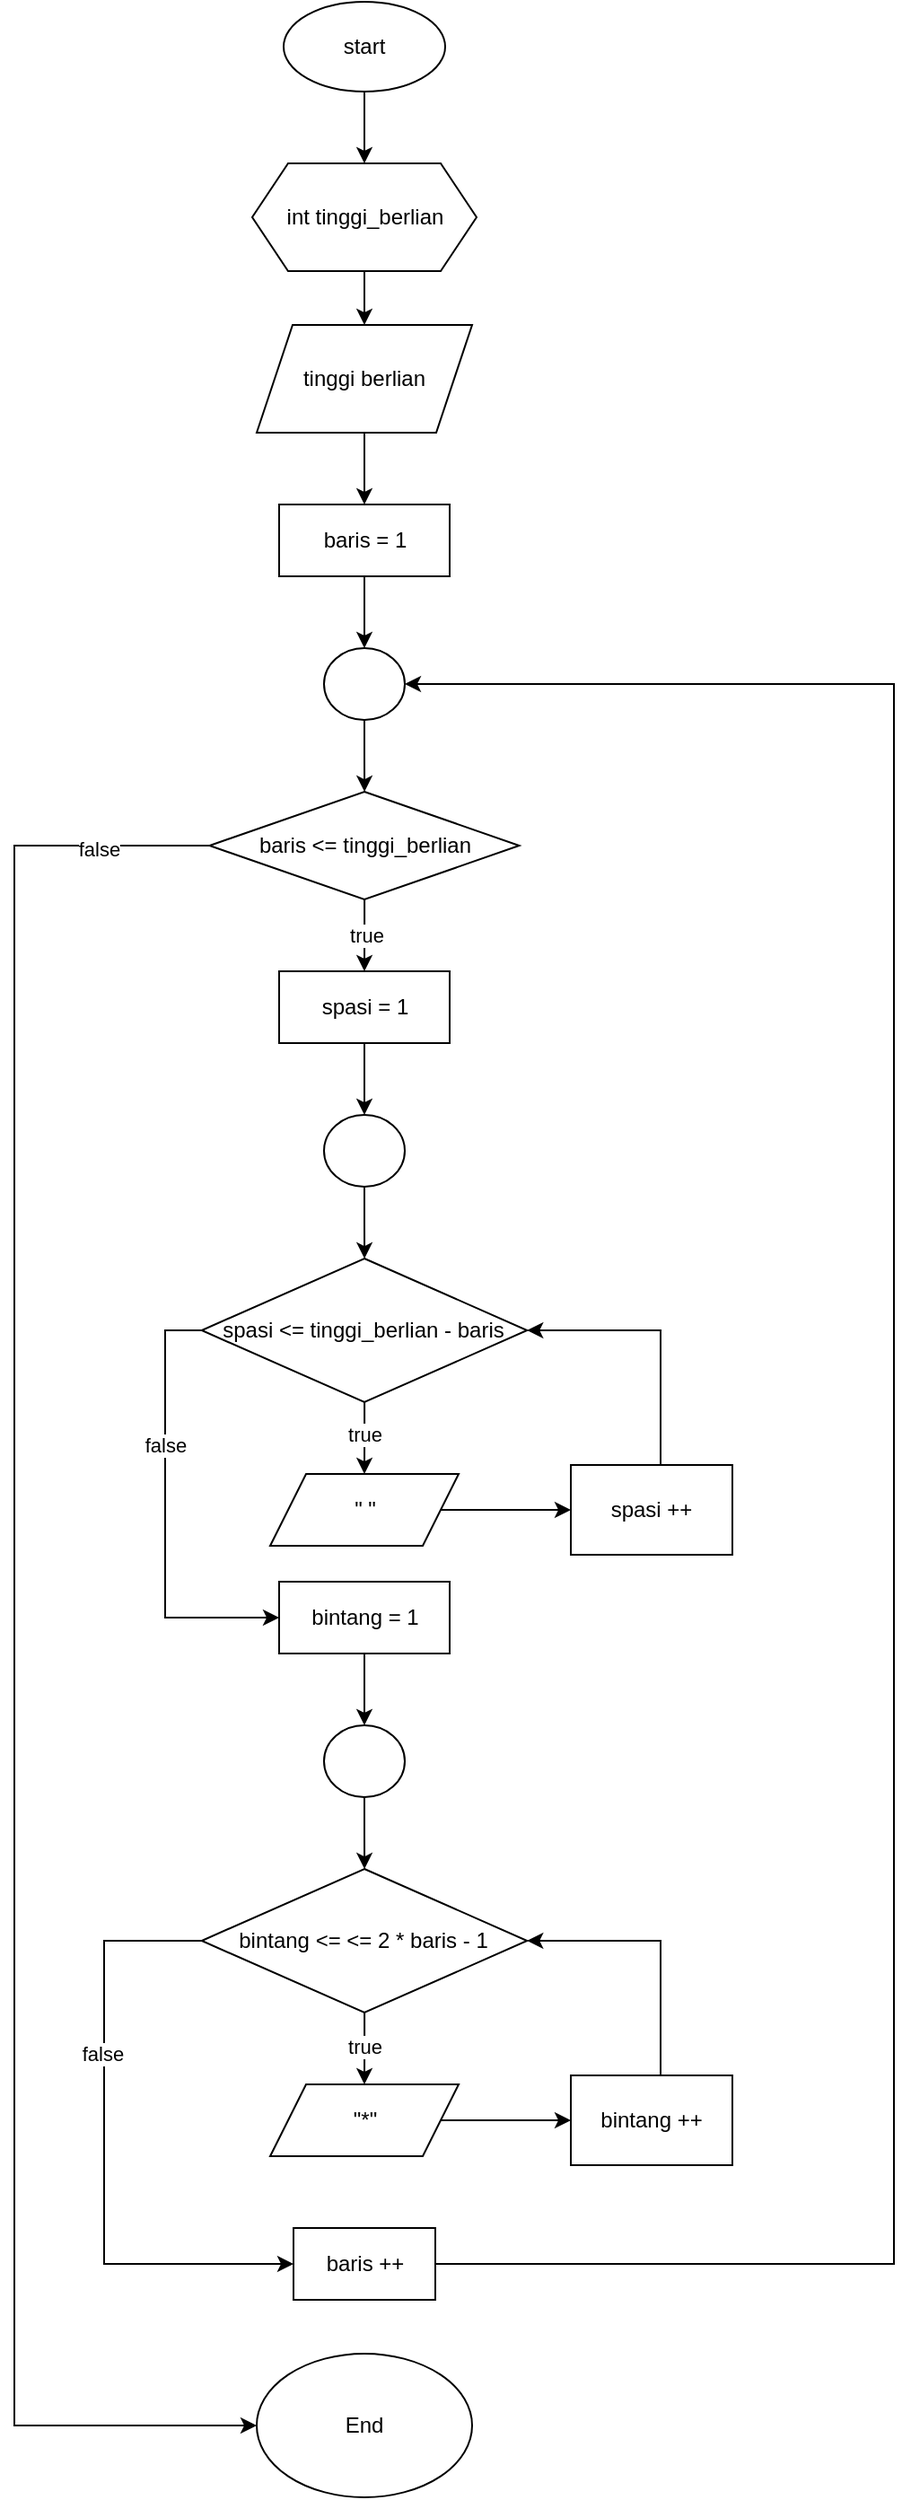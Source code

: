 <mxfile version="21.7.5" type="device">
  <diagram id="C5RBs43oDa-KdzZeNtuy" name="Page-1">
    <mxGraphModel dx="2304" dy="730" grid="1" gridSize="10" guides="1" tooltips="1" connect="1" arrows="1" fold="1" page="1" pageScale="1" pageWidth="827" pageHeight="1169" math="0" shadow="0">
      <root>
        <mxCell id="WIyWlLk6GJQsqaUBKTNV-0" />
        <mxCell id="WIyWlLk6GJQsqaUBKTNV-1" parent="WIyWlLk6GJQsqaUBKTNV-0" />
        <mxCell id="r2_5SxalmyWafiQPoSgy-3" value="" style="edgeStyle=orthogonalEdgeStyle;rounded=0;orthogonalLoop=1;jettySize=auto;html=1;" edge="1" parent="WIyWlLk6GJQsqaUBKTNV-1" source="r2_5SxalmyWafiQPoSgy-0" target="r2_5SxalmyWafiQPoSgy-2">
          <mxGeometry relative="1" as="geometry" />
        </mxCell>
        <mxCell id="r2_5SxalmyWafiQPoSgy-0" value="start" style="ellipse;whiteSpace=wrap;html=1;" vertex="1" parent="WIyWlLk6GJQsqaUBKTNV-1">
          <mxGeometry x="140" y="30" width="90" height="50" as="geometry" />
        </mxCell>
        <mxCell id="r2_5SxalmyWafiQPoSgy-13" value="" style="edgeStyle=orthogonalEdgeStyle;rounded=0;orthogonalLoop=1;jettySize=auto;html=1;" edge="1" parent="WIyWlLk6GJQsqaUBKTNV-1" source="r2_5SxalmyWafiQPoSgy-2" target="r2_5SxalmyWafiQPoSgy-12">
          <mxGeometry relative="1" as="geometry" />
        </mxCell>
        <mxCell id="r2_5SxalmyWafiQPoSgy-2" value="int tinggi_berlian" style="shape=hexagon;perimeter=hexagonPerimeter2;whiteSpace=wrap;html=1;fixedSize=1;" vertex="1" parent="WIyWlLk6GJQsqaUBKTNV-1">
          <mxGeometry x="122.5" y="120" width="125" height="60" as="geometry" />
        </mxCell>
        <mxCell id="r2_5SxalmyWafiQPoSgy-15" value="" style="edgeStyle=orthogonalEdgeStyle;rounded=0;orthogonalLoop=1;jettySize=auto;html=1;" edge="1" parent="WIyWlLk6GJQsqaUBKTNV-1" source="r2_5SxalmyWafiQPoSgy-12" target="r2_5SxalmyWafiQPoSgy-14">
          <mxGeometry relative="1" as="geometry" />
        </mxCell>
        <mxCell id="r2_5SxalmyWafiQPoSgy-12" value="tinggi berlian" style="shape=parallelogram;perimeter=parallelogramPerimeter;whiteSpace=wrap;html=1;fixedSize=1;" vertex="1" parent="WIyWlLk6GJQsqaUBKTNV-1">
          <mxGeometry x="125" y="210" width="120" height="60" as="geometry" />
        </mxCell>
        <mxCell id="r2_5SxalmyWafiQPoSgy-17" value="" style="edgeStyle=orthogonalEdgeStyle;rounded=0;orthogonalLoop=1;jettySize=auto;html=1;" edge="1" parent="WIyWlLk6GJQsqaUBKTNV-1" source="r2_5SxalmyWafiQPoSgy-14" target="r2_5SxalmyWafiQPoSgy-16">
          <mxGeometry relative="1" as="geometry" />
        </mxCell>
        <mxCell id="r2_5SxalmyWafiQPoSgy-14" value="baris = 1" style="whiteSpace=wrap;html=1;" vertex="1" parent="WIyWlLk6GJQsqaUBKTNV-1">
          <mxGeometry x="137.5" y="310" width="95" height="40" as="geometry" />
        </mxCell>
        <mxCell id="r2_5SxalmyWafiQPoSgy-19" value="" style="edgeStyle=orthogonalEdgeStyle;rounded=0;orthogonalLoop=1;jettySize=auto;html=1;" edge="1" parent="WIyWlLk6GJQsqaUBKTNV-1" source="r2_5SxalmyWafiQPoSgy-16" target="r2_5SxalmyWafiQPoSgy-18">
          <mxGeometry relative="1" as="geometry" />
        </mxCell>
        <mxCell id="r2_5SxalmyWafiQPoSgy-16" value="" style="ellipse;whiteSpace=wrap;html=1;" vertex="1" parent="WIyWlLk6GJQsqaUBKTNV-1">
          <mxGeometry x="162.5" y="390" width="45" height="40" as="geometry" />
        </mxCell>
        <mxCell id="r2_5SxalmyWafiQPoSgy-24" value="" style="edgeStyle=orthogonalEdgeStyle;rounded=0;orthogonalLoop=1;jettySize=auto;html=1;" edge="1" parent="WIyWlLk6GJQsqaUBKTNV-1" source="r2_5SxalmyWafiQPoSgy-18" target="r2_5SxalmyWafiQPoSgy-20">
          <mxGeometry relative="1" as="geometry" />
        </mxCell>
        <mxCell id="r2_5SxalmyWafiQPoSgy-52" value="true" style="edgeLabel;html=1;align=center;verticalAlign=middle;resizable=0;points=[];" vertex="1" connectable="0" parent="r2_5SxalmyWafiQPoSgy-24">
          <mxGeometry x="0.006" y="1" relative="1" as="geometry">
            <mxPoint as="offset" />
          </mxGeometry>
        </mxCell>
        <mxCell id="r2_5SxalmyWafiQPoSgy-51" style="edgeStyle=orthogonalEdgeStyle;rounded=0;orthogonalLoop=1;jettySize=auto;html=1;entryX=0;entryY=0.5;entryDx=0;entryDy=0;" edge="1" parent="WIyWlLk6GJQsqaUBKTNV-1" source="r2_5SxalmyWafiQPoSgy-18" target="r2_5SxalmyWafiQPoSgy-50">
          <mxGeometry relative="1" as="geometry">
            <Array as="points">
              <mxPoint x="-10" y="500" />
              <mxPoint x="-10" y="1380" />
            </Array>
          </mxGeometry>
        </mxCell>
        <mxCell id="r2_5SxalmyWafiQPoSgy-53" value="false" style="edgeLabel;html=1;align=center;verticalAlign=middle;resizable=0;points=[];" vertex="1" connectable="0" parent="r2_5SxalmyWafiQPoSgy-51">
          <mxGeometry x="-0.889" y="2" relative="1" as="geometry">
            <mxPoint as="offset" />
          </mxGeometry>
        </mxCell>
        <mxCell id="r2_5SxalmyWafiQPoSgy-18" value="baris &amp;lt;= tinggi_berlian" style="rhombus;whiteSpace=wrap;html=1;" vertex="1" parent="WIyWlLk6GJQsqaUBKTNV-1">
          <mxGeometry x="98.75" y="470" width="172.5" height="60" as="geometry" />
        </mxCell>
        <mxCell id="r2_5SxalmyWafiQPoSgy-26" value="" style="edgeStyle=orthogonalEdgeStyle;rounded=0;orthogonalLoop=1;jettySize=auto;html=1;" edge="1" parent="WIyWlLk6GJQsqaUBKTNV-1" source="r2_5SxalmyWafiQPoSgy-20" target="r2_5SxalmyWafiQPoSgy-21">
          <mxGeometry relative="1" as="geometry" />
        </mxCell>
        <mxCell id="r2_5SxalmyWafiQPoSgy-20" value="spasi = 1" style="whiteSpace=wrap;html=1;" vertex="1" parent="WIyWlLk6GJQsqaUBKTNV-1">
          <mxGeometry x="137.5" y="570" width="95" height="40" as="geometry" />
        </mxCell>
        <mxCell id="r2_5SxalmyWafiQPoSgy-27" value="" style="edgeStyle=orthogonalEdgeStyle;rounded=0;orthogonalLoop=1;jettySize=auto;html=1;" edge="1" parent="WIyWlLk6GJQsqaUBKTNV-1" source="r2_5SxalmyWafiQPoSgy-21" target="r2_5SxalmyWafiQPoSgy-22">
          <mxGeometry relative="1" as="geometry" />
        </mxCell>
        <mxCell id="r2_5SxalmyWafiQPoSgy-21" value="" style="ellipse;whiteSpace=wrap;html=1;" vertex="1" parent="WIyWlLk6GJQsqaUBKTNV-1">
          <mxGeometry x="162.5" y="650" width="45" height="40" as="geometry" />
        </mxCell>
        <mxCell id="r2_5SxalmyWafiQPoSgy-31" value="" style="edgeStyle=orthogonalEdgeStyle;rounded=0;orthogonalLoop=1;jettySize=auto;html=1;" edge="1" parent="WIyWlLk6GJQsqaUBKTNV-1" source="r2_5SxalmyWafiQPoSgy-22" target="r2_5SxalmyWafiQPoSgy-30">
          <mxGeometry relative="1" as="geometry" />
        </mxCell>
        <mxCell id="r2_5SxalmyWafiQPoSgy-54" value="true" style="edgeLabel;html=1;align=center;verticalAlign=middle;resizable=0;points=[];" vertex="1" connectable="0" parent="r2_5SxalmyWafiQPoSgy-31">
          <mxGeometry x="-0.127" relative="1" as="geometry">
            <mxPoint as="offset" />
          </mxGeometry>
        </mxCell>
        <mxCell id="r2_5SxalmyWafiQPoSgy-45" style="edgeStyle=orthogonalEdgeStyle;rounded=0;orthogonalLoop=1;jettySize=auto;html=1;entryX=0;entryY=0.5;entryDx=0;entryDy=0;" edge="1" parent="WIyWlLk6GJQsqaUBKTNV-1" source="r2_5SxalmyWafiQPoSgy-22" target="r2_5SxalmyWafiQPoSgy-36">
          <mxGeometry relative="1" as="geometry">
            <Array as="points">
              <mxPoint x="74" y="770" />
              <mxPoint x="74" y="930" />
            </Array>
          </mxGeometry>
        </mxCell>
        <mxCell id="r2_5SxalmyWafiQPoSgy-55" value="false" style="edgeLabel;html=1;align=center;verticalAlign=middle;resizable=0;points=[];" vertex="1" connectable="0" parent="r2_5SxalmyWafiQPoSgy-45">
          <mxGeometry x="-0.318" relative="1" as="geometry">
            <mxPoint y="1" as="offset" />
          </mxGeometry>
        </mxCell>
        <mxCell id="r2_5SxalmyWafiQPoSgy-22" value="spasi &amp;lt;= tinggi_berlian - baris" style="rhombus;whiteSpace=wrap;html=1;" vertex="1" parent="WIyWlLk6GJQsqaUBKTNV-1">
          <mxGeometry x="94.38" y="730" width="181.25" height="80" as="geometry" />
        </mxCell>
        <mxCell id="r2_5SxalmyWafiQPoSgy-33" value="" style="edgeStyle=orthogonalEdgeStyle;rounded=0;orthogonalLoop=1;jettySize=auto;html=1;" edge="1" parent="WIyWlLk6GJQsqaUBKTNV-1" source="r2_5SxalmyWafiQPoSgy-30" target="r2_5SxalmyWafiQPoSgy-32">
          <mxGeometry relative="1" as="geometry" />
        </mxCell>
        <mxCell id="r2_5SxalmyWafiQPoSgy-30" value="&quot; &quot;" style="shape=parallelogram;perimeter=parallelogramPerimeter;whiteSpace=wrap;html=1;fixedSize=1;" vertex="1" parent="WIyWlLk6GJQsqaUBKTNV-1">
          <mxGeometry x="132.51" y="850" width="105" height="40" as="geometry" />
        </mxCell>
        <mxCell id="r2_5SxalmyWafiQPoSgy-34" style="edgeStyle=orthogonalEdgeStyle;rounded=0;orthogonalLoop=1;jettySize=auto;html=1;entryX=1;entryY=0.5;entryDx=0;entryDy=0;" edge="1" parent="WIyWlLk6GJQsqaUBKTNV-1" source="r2_5SxalmyWafiQPoSgy-32" target="r2_5SxalmyWafiQPoSgy-22">
          <mxGeometry relative="1" as="geometry">
            <Array as="points">
              <mxPoint x="350" y="770" />
            </Array>
          </mxGeometry>
        </mxCell>
        <mxCell id="r2_5SxalmyWafiQPoSgy-32" value="spasi ++" style="whiteSpace=wrap;html=1;" vertex="1" parent="WIyWlLk6GJQsqaUBKTNV-1">
          <mxGeometry x="300" y="845" width="89.99" height="50" as="geometry" />
        </mxCell>
        <mxCell id="r2_5SxalmyWafiQPoSgy-35" value="" style="edgeStyle=orthogonalEdgeStyle;rounded=0;orthogonalLoop=1;jettySize=auto;html=1;" edge="1" parent="WIyWlLk6GJQsqaUBKTNV-1" source="r2_5SxalmyWafiQPoSgy-36" target="r2_5SxalmyWafiQPoSgy-38">
          <mxGeometry relative="1" as="geometry" />
        </mxCell>
        <mxCell id="r2_5SxalmyWafiQPoSgy-36" value="bintang = 1" style="whiteSpace=wrap;html=1;" vertex="1" parent="WIyWlLk6GJQsqaUBKTNV-1">
          <mxGeometry x="137.5" y="910" width="95" height="40" as="geometry" />
        </mxCell>
        <mxCell id="r2_5SxalmyWafiQPoSgy-37" value="" style="edgeStyle=orthogonalEdgeStyle;rounded=0;orthogonalLoop=1;jettySize=auto;html=1;" edge="1" parent="WIyWlLk6GJQsqaUBKTNV-1" source="r2_5SxalmyWafiQPoSgy-38" target="r2_5SxalmyWafiQPoSgy-40">
          <mxGeometry relative="1" as="geometry" />
        </mxCell>
        <mxCell id="r2_5SxalmyWafiQPoSgy-38" value="" style="ellipse;whiteSpace=wrap;html=1;" vertex="1" parent="WIyWlLk6GJQsqaUBKTNV-1">
          <mxGeometry x="162.5" y="990" width="45" height="40" as="geometry" />
        </mxCell>
        <mxCell id="r2_5SxalmyWafiQPoSgy-39" value="" style="edgeStyle=orthogonalEdgeStyle;rounded=0;orthogonalLoop=1;jettySize=auto;html=1;" edge="1" parent="WIyWlLk6GJQsqaUBKTNV-1" source="r2_5SxalmyWafiQPoSgy-40" target="r2_5SxalmyWafiQPoSgy-42">
          <mxGeometry relative="1" as="geometry" />
        </mxCell>
        <mxCell id="r2_5SxalmyWafiQPoSgy-56" value="true" style="edgeLabel;html=1;align=center;verticalAlign=middle;resizable=0;points=[];" vertex="1" connectable="0" parent="r2_5SxalmyWafiQPoSgy-39">
          <mxGeometry x="-0.06" relative="1" as="geometry">
            <mxPoint as="offset" />
          </mxGeometry>
        </mxCell>
        <mxCell id="r2_5SxalmyWafiQPoSgy-47" style="edgeStyle=orthogonalEdgeStyle;rounded=0;orthogonalLoop=1;jettySize=auto;html=1;entryX=0;entryY=0.5;entryDx=0;entryDy=0;" edge="1" parent="WIyWlLk6GJQsqaUBKTNV-1" source="r2_5SxalmyWafiQPoSgy-40" target="r2_5SxalmyWafiQPoSgy-46">
          <mxGeometry relative="1" as="geometry">
            <Array as="points">
              <mxPoint x="40" y="1110" />
              <mxPoint x="40" y="1290" />
            </Array>
          </mxGeometry>
        </mxCell>
        <mxCell id="r2_5SxalmyWafiQPoSgy-57" value="false" style="edgeLabel;html=1;align=center;verticalAlign=middle;resizable=0;points=[];" vertex="1" connectable="0" parent="r2_5SxalmyWafiQPoSgy-47">
          <mxGeometry x="-0.31" y="-1" relative="1" as="geometry">
            <mxPoint as="offset" />
          </mxGeometry>
        </mxCell>
        <mxCell id="r2_5SxalmyWafiQPoSgy-40" value="bintang &amp;lt;= &amp;lt;= 2 * baris - 1" style="rhombus;whiteSpace=wrap;html=1;" vertex="1" parent="WIyWlLk6GJQsqaUBKTNV-1">
          <mxGeometry x="94.38" y="1070" width="181.25" height="80" as="geometry" />
        </mxCell>
        <mxCell id="r2_5SxalmyWafiQPoSgy-41" value="" style="edgeStyle=orthogonalEdgeStyle;rounded=0;orthogonalLoop=1;jettySize=auto;html=1;" edge="1" parent="WIyWlLk6GJQsqaUBKTNV-1" source="r2_5SxalmyWafiQPoSgy-42" target="r2_5SxalmyWafiQPoSgy-44">
          <mxGeometry relative="1" as="geometry" />
        </mxCell>
        <mxCell id="r2_5SxalmyWafiQPoSgy-42" value="&quot;*&quot;" style="shape=parallelogram;perimeter=parallelogramPerimeter;whiteSpace=wrap;html=1;fixedSize=1;" vertex="1" parent="WIyWlLk6GJQsqaUBKTNV-1">
          <mxGeometry x="132.51" y="1190" width="105" height="40" as="geometry" />
        </mxCell>
        <mxCell id="r2_5SxalmyWafiQPoSgy-43" style="edgeStyle=orthogonalEdgeStyle;rounded=0;orthogonalLoop=1;jettySize=auto;html=1;entryX=1;entryY=0.5;entryDx=0;entryDy=0;" edge="1" parent="WIyWlLk6GJQsqaUBKTNV-1" source="r2_5SxalmyWafiQPoSgy-44" target="r2_5SxalmyWafiQPoSgy-40">
          <mxGeometry relative="1" as="geometry">
            <Array as="points">
              <mxPoint x="350" y="1110" />
            </Array>
          </mxGeometry>
        </mxCell>
        <mxCell id="r2_5SxalmyWafiQPoSgy-44" value="bintang ++" style="whiteSpace=wrap;html=1;" vertex="1" parent="WIyWlLk6GJQsqaUBKTNV-1">
          <mxGeometry x="300" y="1185" width="89.99" height="50" as="geometry" />
        </mxCell>
        <mxCell id="r2_5SxalmyWafiQPoSgy-49" style="edgeStyle=orthogonalEdgeStyle;rounded=0;orthogonalLoop=1;jettySize=auto;html=1;entryX=1;entryY=0.5;entryDx=0;entryDy=0;" edge="1" parent="WIyWlLk6GJQsqaUBKTNV-1" source="r2_5SxalmyWafiQPoSgy-46" target="r2_5SxalmyWafiQPoSgy-16">
          <mxGeometry relative="1" as="geometry">
            <mxPoint x="340" y="550" as="targetPoint" />
            <Array as="points">
              <mxPoint x="480" y="1290" />
              <mxPoint x="480" y="410" />
            </Array>
          </mxGeometry>
        </mxCell>
        <mxCell id="r2_5SxalmyWafiQPoSgy-46" value="baris ++" style="rounded=0;whiteSpace=wrap;html=1;" vertex="1" parent="WIyWlLk6GJQsqaUBKTNV-1">
          <mxGeometry x="145.5" y="1270" width="79" height="40" as="geometry" />
        </mxCell>
        <mxCell id="r2_5SxalmyWafiQPoSgy-50" value="End" style="ellipse;whiteSpace=wrap;html=1;" vertex="1" parent="WIyWlLk6GJQsqaUBKTNV-1">
          <mxGeometry x="125" y="1340" width="120" height="80" as="geometry" />
        </mxCell>
      </root>
    </mxGraphModel>
  </diagram>
</mxfile>
